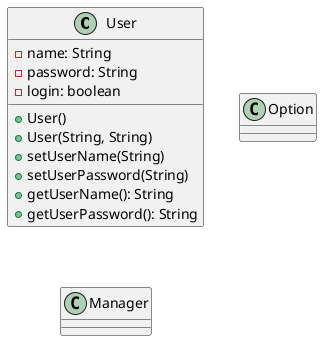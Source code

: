 @startuml
class User {
    -name: String
    -password: String
    -login: boolean
    +User()
    +User(String, String)
    +setUserName(String)
    +setUserPassword(String)
    +getUserName(): String
    +getUserPassword(): String
}

class Option {

}

class Manager {

}
@enduml